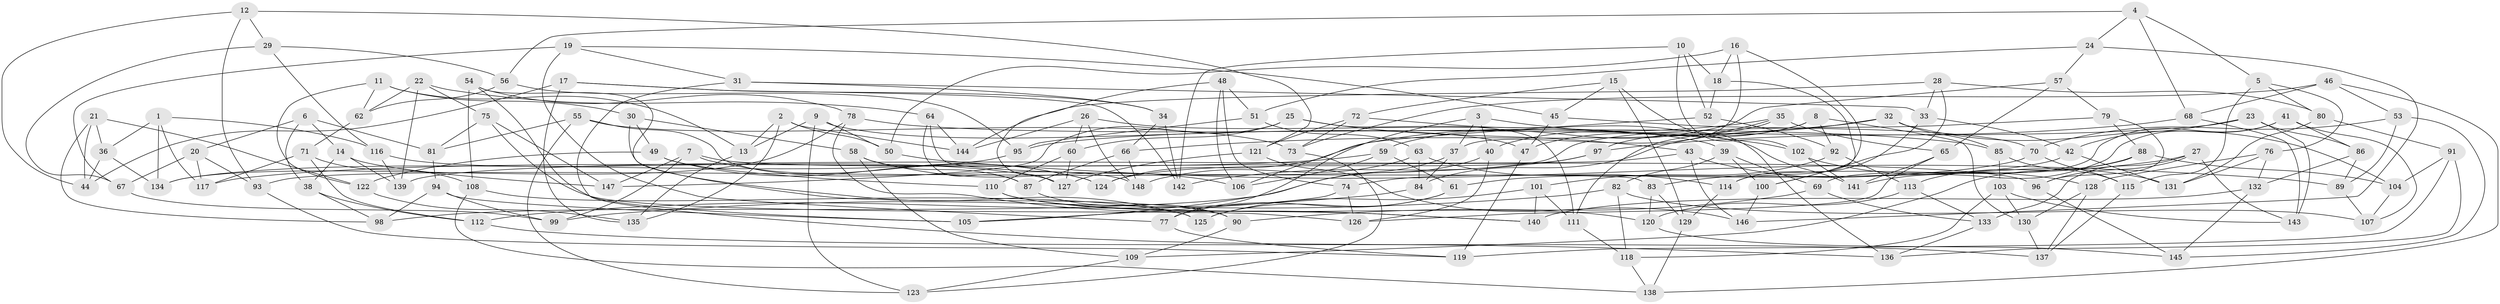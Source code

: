 // coarse degree distribution, {6: 0.39805825242718446, 5: 0.038834951456310676, 4: 0.5436893203883495, 3: 0.019417475728155338}
// Generated by graph-tools (version 1.1) at 2025/52/02/27/25 19:52:32]
// undirected, 148 vertices, 296 edges
graph export_dot {
graph [start="1"]
  node [color=gray90,style=filled];
  1;
  2;
  3;
  4;
  5;
  6;
  7;
  8;
  9;
  10;
  11;
  12;
  13;
  14;
  15;
  16;
  17;
  18;
  19;
  20;
  21;
  22;
  23;
  24;
  25;
  26;
  27;
  28;
  29;
  30;
  31;
  32;
  33;
  34;
  35;
  36;
  37;
  38;
  39;
  40;
  41;
  42;
  43;
  44;
  45;
  46;
  47;
  48;
  49;
  50;
  51;
  52;
  53;
  54;
  55;
  56;
  57;
  58;
  59;
  60;
  61;
  62;
  63;
  64;
  65;
  66;
  67;
  68;
  69;
  70;
  71;
  72;
  73;
  74;
  75;
  76;
  77;
  78;
  79;
  80;
  81;
  82;
  83;
  84;
  85;
  86;
  87;
  88;
  89;
  90;
  91;
  92;
  93;
  94;
  95;
  96;
  97;
  98;
  99;
  100;
  101;
  102;
  103;
  104;
  105;
  106;
  107;
  108;
  109;
  110;
  111;
  112;
  113;
  114;
  115;
  116;
  117;
  118;
  119;
  120;
  121;
  122;
  123;
  124;
  125;
  126;
  127;
  128;
  129;
  130;
  131;
  132;
  133;
  134;
  135;
  136;
  137;
  138;
  139;
  140;
  141;
  142;
  143;
  144;
  145;
  146;
  147;
  148;
  1 -- 134;
  1 -- 117;
  1 -- 36;
  1 -- 116;
  2 -- 135;
  2 -- 13;
  2 -- 144;
  2 -- 50;
  3 -- 40;
  3 -- 77;
  3 -- 37;
  3 -- 102;
  4 -- 24;
  4 -- 5;
  4 -- 68;
  4 -- 56;
  5 -- 80;
  5 -- 115;
  5 -- 76;
  6 -- 38;
  6 -- 81;
  6 -- 14;
  6 -- 20;
  7 -- 96;
  7 -- 124;
  7 -- 99;
  7 -- 147;
  8 -- 130;
  8 -- 92;
  8 -- 97;
  8 -- 47;
  9 -- 50;
  9 -- 123;
  9 -- 13;
  9 -- 47;
  10 -- 102;
  10 -- 18;
  10 -- 52;
  10 -- 142;
  11 -- 13;
  11 -- 30;
  11 -- 122;
  11 -- 62;
  12 -- 93;
  12 -- 29;
  12 -- 44;
  12 -- 121;
  13 -- 135;
  14 -- 147;
  14 -- 38;
  14 -- 139;
  15 -- 45;
  15 -- 136;
  15 -- 72;
  15 -- 129;
  16 -- 114;
  16 -- 50;
  16 -- 37;
  16 -- 18;
  17 -- 44;
  17 -- 135;
  17 -- 34;
  17 -- 142;
  18 -- 100;
  18 -- 52;
  19 -- 77;
  19 -- 31;
  19 -- 45;
  19 -- 67;
  20 -- 117;
  20 -- 93;
  20 -- 67;
  21 -- 44;
  21 -- 122;
  21 -- 36;
  21 -- 98;
  22 -- 64;
  22 -- 62;
  22 -- 75;
  22 -- 139;
  23 -- 143;
  23 -- 95;
  23 -- 86;
  23 -- 42;
  24 -- 57;
  24 -- 146;
  24 -- 51;
  25 -- 147;
  25 -- 111;
  25 -- 60;
  25 -- 43;
  26 -- 148;
  26 -- 144;
  26 -- 39;
  26 -- 60;
  27 -- 143;
  27 -- 96;
  27 -- 83;
  27 -- 133;
  28 -- 144;
  28 -- 33;
  28 -- 100;
  28 -- 80;
  29 -- 56;
  29 -- 116;
  29 -- 67;
  30 -- 49;
  30 -- 58;
  30 -- 90;
  31 -- 136;
  31 -- 33;
  31 -- 34;
  32 -- 104;
  32 -- 85;
  32 -- 66;
  32 -- 84;
  33 -- 42;
  33 -- 114;
  34 -- 66;
  34 -- 142;
  35 -- 65;
  35 -- 111;
  35 -- 124;
  35 -- 40;
  36 -- 44;
  36 -- 134;
  37 -- 84;
  37 -- 105;
  38 -- 112;
  38 -- 98;
  39 -- 100;
  39 -- 69;
  39 -- 82;
  40 -- 126;
  40 -- 98;
  41 -- 69;
  41 -- 107;
  41 -- 141;
  41 -- 86;
  42 -- 131;
  42 -- 61;
  43 -- 139;
  43 -- 128;
  43 -- 146;
  45 -- 47;
  45 -- 70;
  46 -- 53;
  46 -- 73;
  46 -- 68;
  46 -- 138;
  47 -- 119;
  48 -- 127;
  48 -- 106;
  48 -- 51;
  48 -- 74;
  49 -- 124;
  49 -- 110;
  49 -- 122;
  50 -- 89;
  51 -- 63;
  51 -- 95;
  52 -- 92;
  52 -- 106;
  53 -- 89;
  53 -- 70;
  53 -- 145;
  54 -- 125;
  54 -- 108;
  54 -- 105;
  54 -- 78;
  55 -- 148;
  55 -- 81;
  55 -- 123;
  55 -- 73;
  56 -- 95;
  56 -- 62;
  57 -- 59;
  57 -- 65;
  57 -- 79;
  58 -- 87;
  58 -- 109;
  58 -- 106;
  59 -- 106;
  59 -- 61;
  59 -- 117;
  60 -- 127;
  60 -- 110;
  61 -- 125;
  61 -- 77;
  62 -- 71;
  63 -- 84;
  63 -- 114;
  63 -- 148;
  64 -- 87;
  64 -- 83;
  64 -- 144;
  65 -- 141;
  65 -- 126;
  66 -- 148;
  66 -- 87;
  67 -- 99;
  68 -- 97;
  68 -- 143;
  69 -- 90;
  69 -- 133;
  70 -- 74;
  70 -- 115;
  71 -- 112;
  71 -- 117;
  71 -- 108;
  72 -- 73;
  72 -- 141;
  72 -- 121;
  73 -- 123;
  74 -- 105;
  74 -- 126;
  75 -- 126;
  75 -- 147;
  75 -- 81;
  76 -- 131;
  76 -- 132;
  76 -- 128;
  77 -- 119;
  78 -- 134;
  78 -- 85;
  78 -- 140;
  79 -- 88;
  79 -- 96;
  79 -- 93;
  80 -- 131;
  80 -- 91;
  81 -- 94;
  82 -- 99;
  82 -- 107;
  82 -- 118;
  83 -- 129;
  83 -- 120;
  84 -- 112;
  85 -- 115;
  85 -- 103;
  86 -- 89;
  86 -- 132;
  87 -- 90;
  88 -- 113;
  88 -- 109;
  88 -- 104;
  89 -- 107;
  90 -- 109;
  91 -- 104;
  91 -- 136;
  91 -- 119;
  92 -- 113;
  92 -- 101;
  93 -- 119;
  94 -- 105;
  94 -- 99;
  94 -- 98;
  95 -- 134;
  96 -- 145;
  97 -- 124;
  97 -- 142;
  100 -- 146;
  101 -- 140;
  101 -- 125;
  101 -- 111;
  102 -- 141;
  102 -- 131;
  103 -- 143;
  103 -- 130;
  103 -- 118;
  104 -- 107;
  108 -- 138;
  108 -- 125;
  109 -- 123;
  110 -- 140;
  110 -- 120;
  111 -- 118;
  112 -- 137;
  113 -- 120;
  113 -- 133;
  114 -- 129;
  115 -- 137;
  116 -- 139;
  116 -- 127;
  118 -- 138;
  120 -- 145;
  121 -- 127;
  121 -- 146;
  122 -- 135;
  128 -- 137;
  128 -- 130;
  129 -- 138;
  130 -- 137;
  132 -- 145;
  132 -- 140;
  133 -- 136;
}
